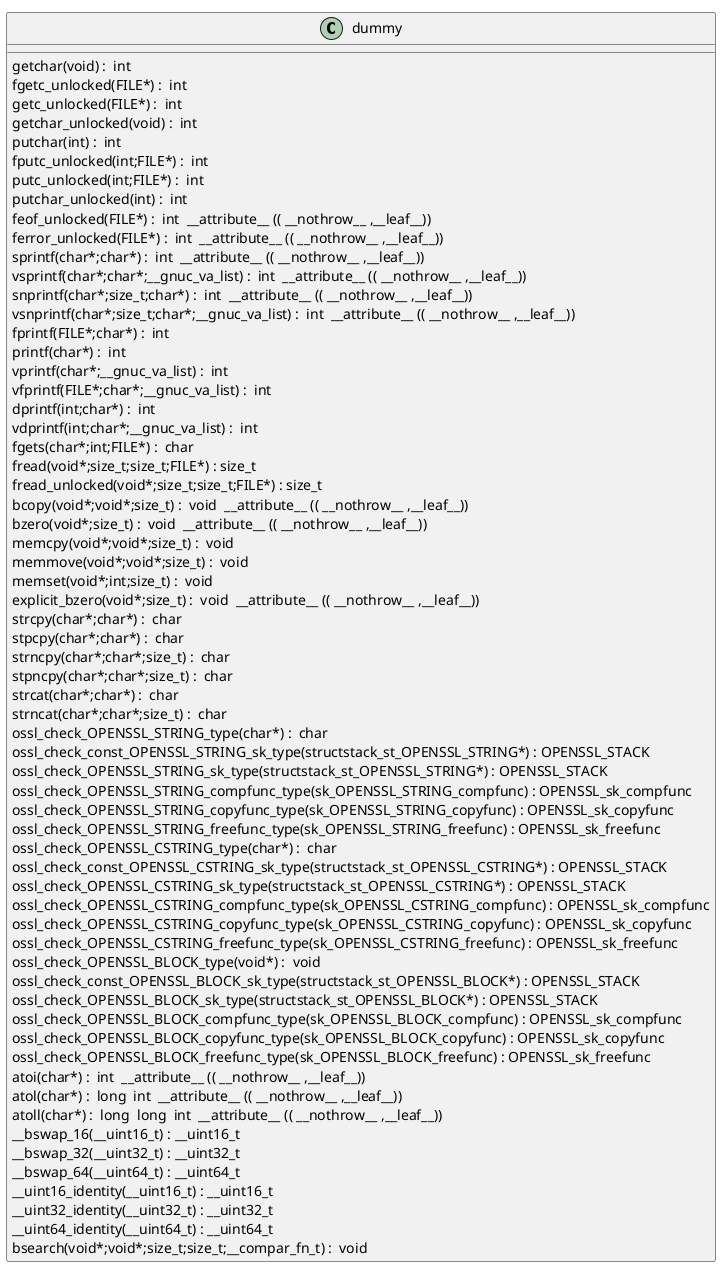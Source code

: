 @startuml
!pragma layout smetana
class dummy {
getchar(void) :  int  [[[./../../.././qc/crypto/engine/eng_rdrand.c.html#762]]]
fgetc_unlocked(FILE*) :  int  [[[./../../.././qc/crypto/engine/eng_rdrand.c.html#771]]]
getc_unlocked(FILE*) :  int  [[[./../../.././qc/crypto/engine/eng_rdrand.c.html#781]]]
getchar_unlocked(void) :  int  [[[./../../.././qc/crypto/engine/eng_rdrand.c.html#788]]]
putchar(int) :  int  [[[./../../.././qc/crypto/engine/eng_rdrand.c.html#797]]]
fputc_unlocked(int;FILE*) :  int  [[[./../../.././qc/crypto/engine/eng_rdrand.c.html#806]]]
putc_unlocked(int;FILE*) :  int  [[[./../../.././qc/crypto/engine/eng_rdrand.c.html#816]]]
putchar_unlocked(int) :  int  [[[./../../.././qc/crypto/engine/eng_rdrand.c.html#823]]]
feof_unlocked(FILE*) :  int  __attribute__ (( __nothrow__ ,__leaf__)) [[[./../../.././qc/crypto/engine/eng_rdrand.c.html#829]]]
ferror_unlocked(FILE*) :  int  __attribute__ (( __nothrow__ ,__leaf__)) [[[./../../.././qc/crypto/engine/eng_rdrand.c.html#836]]]
sprintf(char*;char*) :  int  __attribute__ (( __nothrow__ ,__leaf__)) [[[./../../.././qc/crypto/engine/eng_rdrand.c.html#855]]]
vsprintf(char*;char*;__gnuc_va_list) :  int  __attribute__ (( __nothrow__ ,__leaf__)) [[[./../../.././qc/crypto/engine/eng_rdrand.c.html#868]]]
snprintf(char*;size_t;char*) :  int  __attribute__ (( __nothrow__ ,__leaf__)) [[[./../../.././qc/crypto/engine/eng_rdrand.c.html#887]]]
vsnprintf(char*;size_t;char*;__gnuc_va_list) :  int  __attribute__ (( __nothrow__ ,__leaf__)) [[[./../../.././qc/crypto/engine/eng_rdrand.c.html#901]]]
fprintf(FILE*;char*) :  int  [[[./../../.././qc/crypto/engine/eng_rdrand.c.html#922]]]
printf(char*) :  int  [[[./../../.././qc/crypto/engine/eng_rdrand.c.html#929]]]
vprintf(char*;__gnuc_va_list) :  int  [[[./../../.././qc/crypto/engine/eng_rdrand.c.html#941]]]
vfprintf(FILE*;char*;__gnuc_va_list) :  int  [[[./../../.././qc/crypto/engine/eng_rdrand.c.html#951]]]
dprintf(int;char*) :  int  [[[./../../.././qc/crypto/engine/eng_rdrand.c.html#966]]]
vdprintf(int;char*;__gnuc_va_list) :  int  [[[./../../.././qc/crypto/engine/eng_rdrand.c.html#977]]]
fgets(char*;int;FILE*) :  char  [[[./../../.././qc/crypto/engine/eng_rdrand.c.html#996]]]
fread(void*;size_t;size_t;FILE*) : size_t [[[./../../.././qc/crypto/engine/eng_rdrand.c.html#1022]]]
fread_unlocked(void*;size_t;size_t;FILE*) : size_t [[[./../../.././qc/crypto/engine/eng_rdrand.c.html#1049]]]
bcopy(void*;void*;size_t) :  void  __attribute__ (( __nothrow__ ,__leaf__)) [[[./../../.././qc/crypto/engine/eng_rdrand.c.html#1352]]]
bzero(void*;size_t) :  void  __attribute__ (( __nothrow__ ,__leaf__)) [[[./../../.././qc/crypto/engine/eng_rdrand.c.html#1359]]]
memcpy(void*;void*;size_t) :  void  [[[./../../.././qc/crypto/engine/eng_rdrand.c.html#1400]]]
memmove(void*;void*;size_t) :  void  [[[./../../.././qc/crypto/engine/eng_rdrand.c.html#1408]]]
memset(void*;int;size_t) :  void  [[[./../../.././qc/crypto/engine/eng_rdrand.c.html#1415]]]
explicit_bzero(void*;size_t) :  void  __attribute__ (( __nothrow__ ,__leaf__)) [[[./../../.././qc/crypto/engine/eng_rdrand.c.html#1428]]]
strcpy(char*;char*) :  char  [[[./../../.././qc/crypto/engine/eng_rdrand.c.html#1435]]]
stpcpy(char*;char*) :  char  [[[./../../.././qc/crypto/engine/eng_rdrand.c.html#1442]]]
strncpy(char*;char*;size_t) :  char  [[[./../../.././qc/crypto/engine/eng_rdrand.c.html#1450]]]
stpncpy(char*;char*;size_t) :  char  [[[./../../.././qc/crypto/engine/eng_rdrand.c.html#1460]]]
strcat(char*;char*) :  char  [[[./../../.././qc/crypto/engine/eng_rdrand.c.html#1467]]]
strncat(char*;char*;size_t) :  char  [[[./../../.././qc/crypto/engine/eng_rdrand.c.html#1474]]]
ossl_check_OPENSSL_STRING_type(char*) :  char  [[[./../../.././qc/crypto/engine/eng_rdrand.c.html#1739]]]
ossl_check_const_OPENSSL_STRING_sk_type(structstack_st_OPENSSL_STRING*) : OPENSSL_STACK [[[./../../.././qc/crypto/engine/eng_rdrand.c.html#1739]]]
ossl_check_OPENSSL_STRING_sk_type(structstack_st_OPENSSL_STRING*) : OPENSSL_STACK [[[./../../.././qc/crypto/engine/eng_rdrand.c.html#1739]]]
ossl_check_OPENSSL_STRING_compfunc_type(sk_OPENSSL_STRING_compfunc) : OPENSSL_sk_compfunc [[[./../../.././qc/crypto/engine/eng_rdrand.c.html#1739]]]
ossl_check_OPENSSL_STRING_copyfunc_type(sk_OPENSSL_STRING_copyfunc) : OPENSSL_sk_copyfunc [[[./../../.././qc/crypto/engine/eng_rdrand.c.html#1739]]]
ossl_check_OPENSSL_STRING_freefunc_type(sk_OPENSSL_STRING_freefunc) : OPENSSL_sk_freefunc [[[./../../.././qc/crypto/engine/eng_rdrand.c.html#1739]]]
ossl_check_OPENSSL_CSTRING_type(char*) :  char  [[[./../../.././qc/crypto/engine/eng_rdrand.c.html#1741]]]
ossl_check_const_OPENSSL_CSTRING_sk_type(structstack_st_OPENSSL_CSTRING*) : OPENSSL_STACK [[[./../../.././qc/crypto/engine/eng_rdrand.c.html#1741]]]
ossl_check_OPENSSL_CSTRING_sk_type(structstack_st_OPENSSL_CSTRING*) : OPENSSL_STACK [[[./../../.././qc/crypto/engine/eng_rdrand.c.html#1741]]]
ossl_check_OPENSSL_CSTRING_compfunc_type(sk_OPENSSL_CSTRING_compfunc) : OPENSSL_sk_compfunc [[[./../../.././qc/crypto/engine/eng_rdrand.c.html#1741]]]
ossl_check_OPENSSL_CSTRING_copyfunc_type(sk_OPENSSL_CSTRING_copyfunc) : OPENSSL_sk_copyfunc [[[./../../.././qc/crypto/engine/eng_rdrand.c.html#1741]]]
ossl_check_OPENSSL_CSTRING_freefunc_type(sk_OPENSSL_CSTRING_freefunc) : OPENSSL_sk_freefunc [[[./../../.././qc/crypto/engine/eng_rdrand.c.html#1741]]]
ossl_check_OPENSSL_BLOCK_type(void*) :  void  [[[./../../.././qc/crypto/engine/eng_rdrand.c.html#1744]]]
ossl_check_const_OPENSSL_BLOCK_sk_type(structstack_st_OPENSSL_BLOCK*) : OPENSSL_STACK [[[./../../.././qc/crypto/engine/eng_rdrand.c.html#1744]]]
ossl_check_OPENSSL_BLOCK_sk_type(structstack_st_OPENSSL_BLOCK*) : OPENSSL_STACK [[[./../../.././qc/crypto/engine/eng_rdrand.c.html#1744]]]
ossl_check_OPENSSL_BLOCK_compfunc_type(sk_OPENSSL_BLOCK_compfunc) : OPENSSL_sk_compfunc [[[./../../.././qc/crypto/engine/eng_rdrand.c.html#1744]]]
ossl_check_OPENSSL_BLOCK_copyfunc_type(sk_OPENSSL_BLOCK_copyfunc) : OPENSSL_sk_copyfunc [[[./../../.././qc/crypto/engine/eng_rdrand.c.html#1744]]]
ossl_check_OPENSSL_BLOCK_freefunc_type(sk_OPENSSL_BLOCK_freefunc) : OPENSSL_sk_freefunc [[[./../../.././qc/crypto/engine/eng_rdrand.c.html#1744]]]
atoi(char*) :  int  __attribute__ (( __nothrow__ ,__leaf__)) [[[./../../.././qc/crypto/engine/eng_rdrand.c.html#2054]]]
atol(char*) :  long  int  __attribute__ (( __nothrow__ ,__leaf__)) [[[./../../.././qc/crypto/engine/eng_rdrand.c.html#2059]]]
atoll(char*) :  long  long  int  __attribute__ (( __nothrow__ ,__leaf__)) [[[./../../.././qc/crypto/engine/eng_rdrand.c.html#2066]]]
__bswap_16(__uint16_t) : __uint16_t [[[./../../.././qc/crypto/engine/eng_rdrand.c.html#2213]]]
__bswap_32(__uint32_t) : __uint32_t [[[./../../.././qc/crypto/engine/eng_rdrand.c.html#2228]]]
__bswap_64(__uint64_t) : __uint64_t [[[./../../.././qc/crypto/engine/eng_rdrand.c.html#2238]]]
__uint16_identity(__uint16_t) : __uint16_t [[[./../../.././qc/crypto/engine/eng_rdrand.c.html#2250]]]
__uint32_identity(__uint32_t) : __uint32_t [[[./../../.././qc/crypto/engine/eng_rdrand.c.html#2256]]]
__uint64_identity(__uint64_t) : __uint64_t [[[./../../.././qc/crypto/engine/eng_rdrand.c.html#2262]]]
bsearch(void*;void*;size_t;size_t;__compar_fn_t) :  void  [[[./../../.././qc/crypto/engine/eng_rdrand.c.html#2930]]]
} 
@enduml
